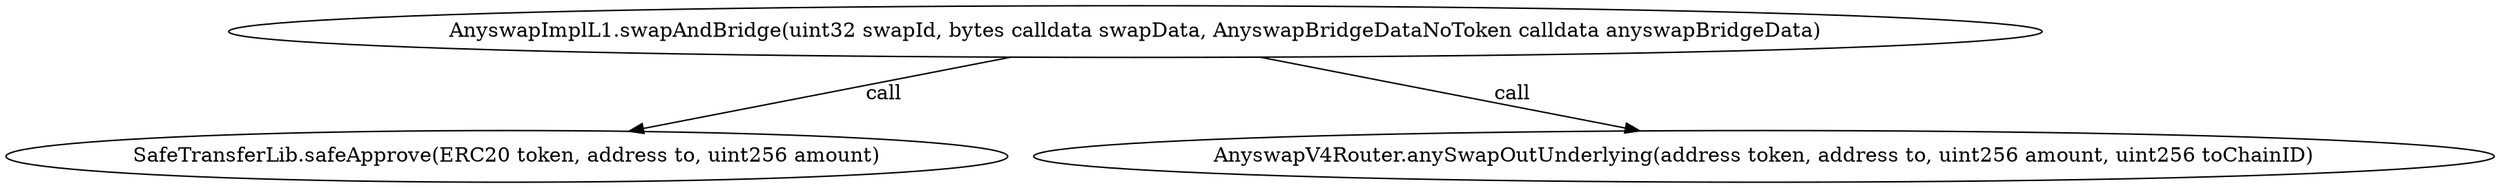 digraph "" {
	graph [bb="0,0,1462.3,124.8"];
	node [label="\N"];
	"AnyswapImplL1.swapAndBridge(uint32 swapId, bytes calldata swapData, AnyswapBridgeDataNoToken calldata anyswapBridgeData)"	 [height=0.5,
		pos="664.22,106.8",
		width=14.906];
	"SafeTransferLib.safeApprove(ERC20 token, address to, uint256 amount)"	 [height=0.5,
		pos="294.22,18",
		width=8.1727];
	"AnyswapImplL1.swapAndBridge(uint32 swapId, bytes calldata swapData, AnyswapBridgeDataNoToken calldata anyswapBridgeData)" -> "SafeTransferLib.safeApprove(ERC20 token, address to, uint256 amount)" [key=call,
	label=" call",
	lp="525.07,62.4",
	pos="e,366.95,35.456 589.79,88.937 528.19,74.154 440.77,53.172 376.98,37.863"];
"AnyswapV4Router.anySwapOutUnderlying(address token, address to, uint256 amount, uint256 toChainID)" [height=0.5,
	pos="1034.2,18",
	width=11.891];
"AnyswapImplL1.swapAndBridge(uint32 swapId, bytes calldata swapData, AnyswapBridgeDataNoToken calldata anyswapBridgeData)" -> "AnyswapV4Router.anySwapOutUnderlying(address token, address to, uint256 amount, uint256 toChainID)" [key=call,
label=" call",
lp="895.07,62.4",
pos="e,960.22,35.759 738.65,88.937 799.84,74.25 886.53,53.444 950.21,38.162"];
}
